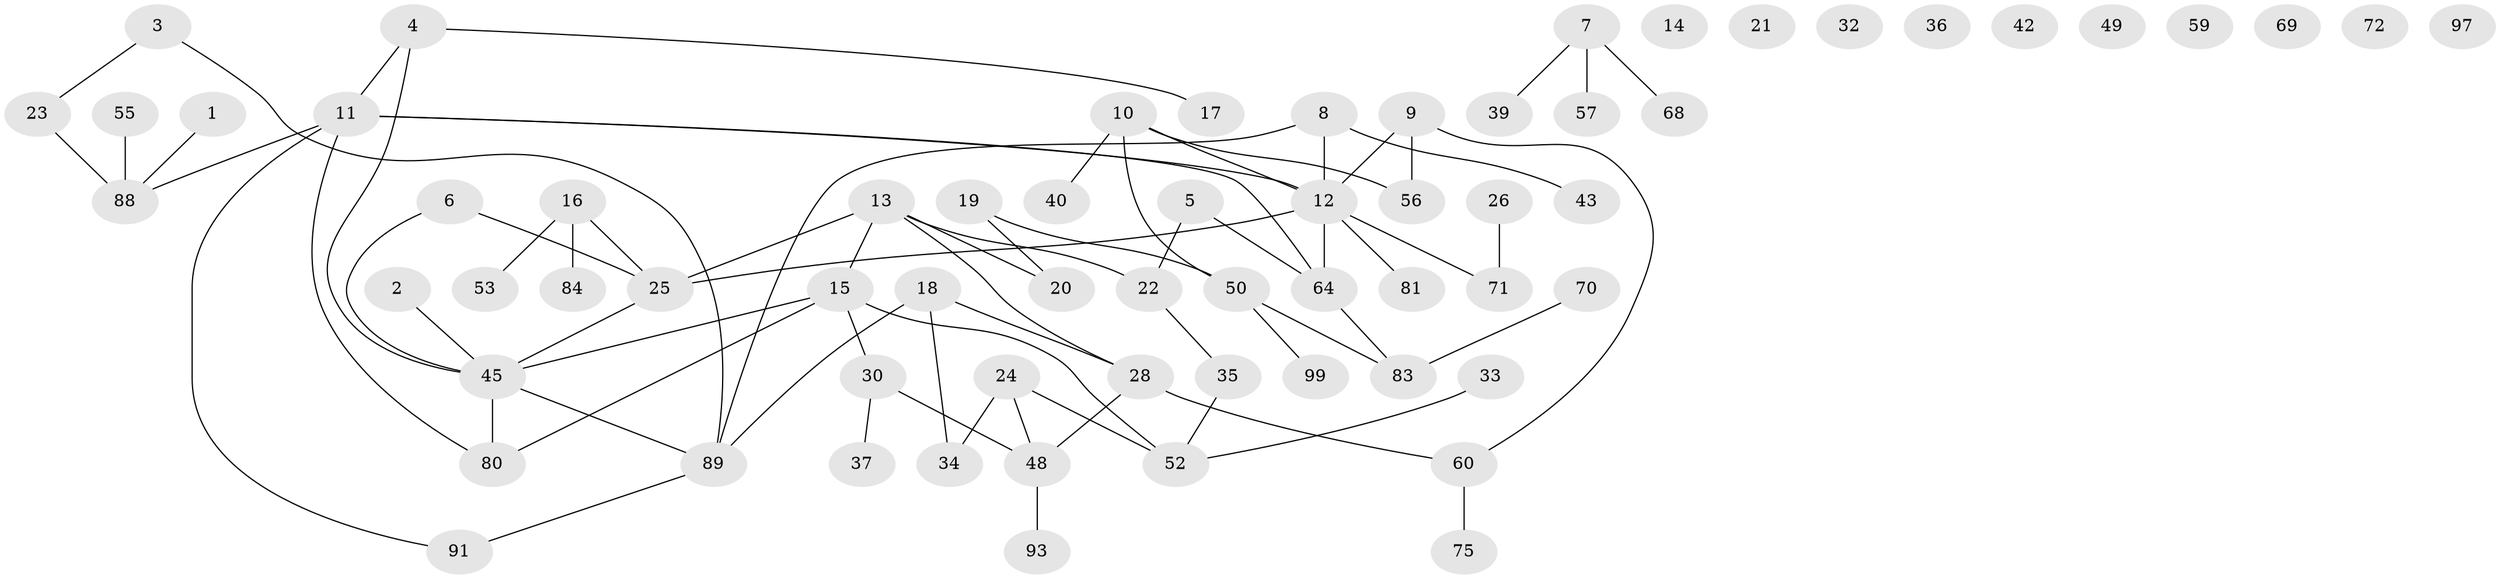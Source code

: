 // original degree distribution, {2: 0.28, 1: 0.3, 3: 0.24, 4: 0.06, 5: 0.04, 0: 0.06, 6: 0.02}
// Generated by graph-tools (version 1.1) at 2025/41/03/06/25 10:41:22]
// undirected, 66 vertices, 73 edges
graph export_dot {
graph [start="1"]
  node [color=gray90,style=filled];
  1 [super="+62"];
  2;
  3 [super="+90"];
  4 [super="+29"];
  5;
  6;
  7 [super="+65"];
  8 [super="+87"];
  9 [super="+74"];
  10 [super="+86"];
  11 [super="+67"];
  12 [super="+63"];
  13 [super="+78"];
  14;
  15 [super="+31"];
  16 [super="+77"];
  17;
  18 [super="+38"];
  19;
  20 [super="+66"];
  21;
  22 [super="+41"];
  23 [super="+44"];
  24;
  25 [super="+27"];
  26;
  28 [super="+54"];
  30 [super="+46"];
  32;
  33;
  34 [super="+47"];
  35 [super="+61"];
  36 [super="+58"];
  37;
  39 [super="+76"];
  40;
  42;
  43;
  45 [super="+85"];
  48 [super="+51"];
  49;
  50 [super="+94"];
  52 [super="+98"];
  53;
  55;
  56;
  57;
  59 [super="+82"];
  60;
  64 [super="+79"];
  68;
  69 [super="+100"];
  70;
  71;
  72 [super="+73"];
  75;
  80;
  81;
  83 [super="+95"];
  84;
  88 [super="+96"];
  89 [super="+92"];
  91;
  93;
  97;
  99;
  1 -- 88;
  2 -- 45;
  3 -- 89;
  3 -- 23;
  4 -- 45;
  4 -- 17;
  4 -- 11;
  5 -- 64;
  5 -- 22;
  6 -- 25;
  6 -- 45;
  7 -- 57;
  7 -- 39;
  7 -- 68;
  8 -- 89;
  8 -- 43;
  8 -- 12;
  9 -- 56;
  9 -- 60;
  9 -- 12;
  10 -- 40;
  10 -- 56;
  10 -- 12;
  10 -- 50;
  11 -- 12;
  11 -- 64;
  11 -- 80;
  11 -- 88;
  11 -- 91;
  12 -- 71;
  12 -- 81;
  12 -- 64;
  12 -- 25;
  13 -- 15;
  13 -- 22;
  13 -- 25;
  13 -- 28;
  13 -- 20;
  15 -- 80;
  15 -- 45;
  15 -- 30;
  15 -- 52;
  16 -- 25;
  16 -- 84;
  16 -- 53;
  18 -- 89;
  18 -- 28;
  18 -- 34;
  19 -- 20;
  19 -- 50;
  22 -- 35;
  23 -- 88;
  24 -- 48;
  24 -- 34;
  24 -- 52;
  25 -- 45;
  26 -- 71;
  28 -- 48;
  28 -- 60;
  30 -- 48;
  30 -- 37;
  33 -- 52;
  35 -- 52;
  45 -- 80;
  45 -- 89;
  48 -- 93;
  50 -- 83;
  50 -- 99;
  55 -- 88;
  60 -- 75;
  64 -- 83;
  70 -- 83;
  89 -- 91;
}
